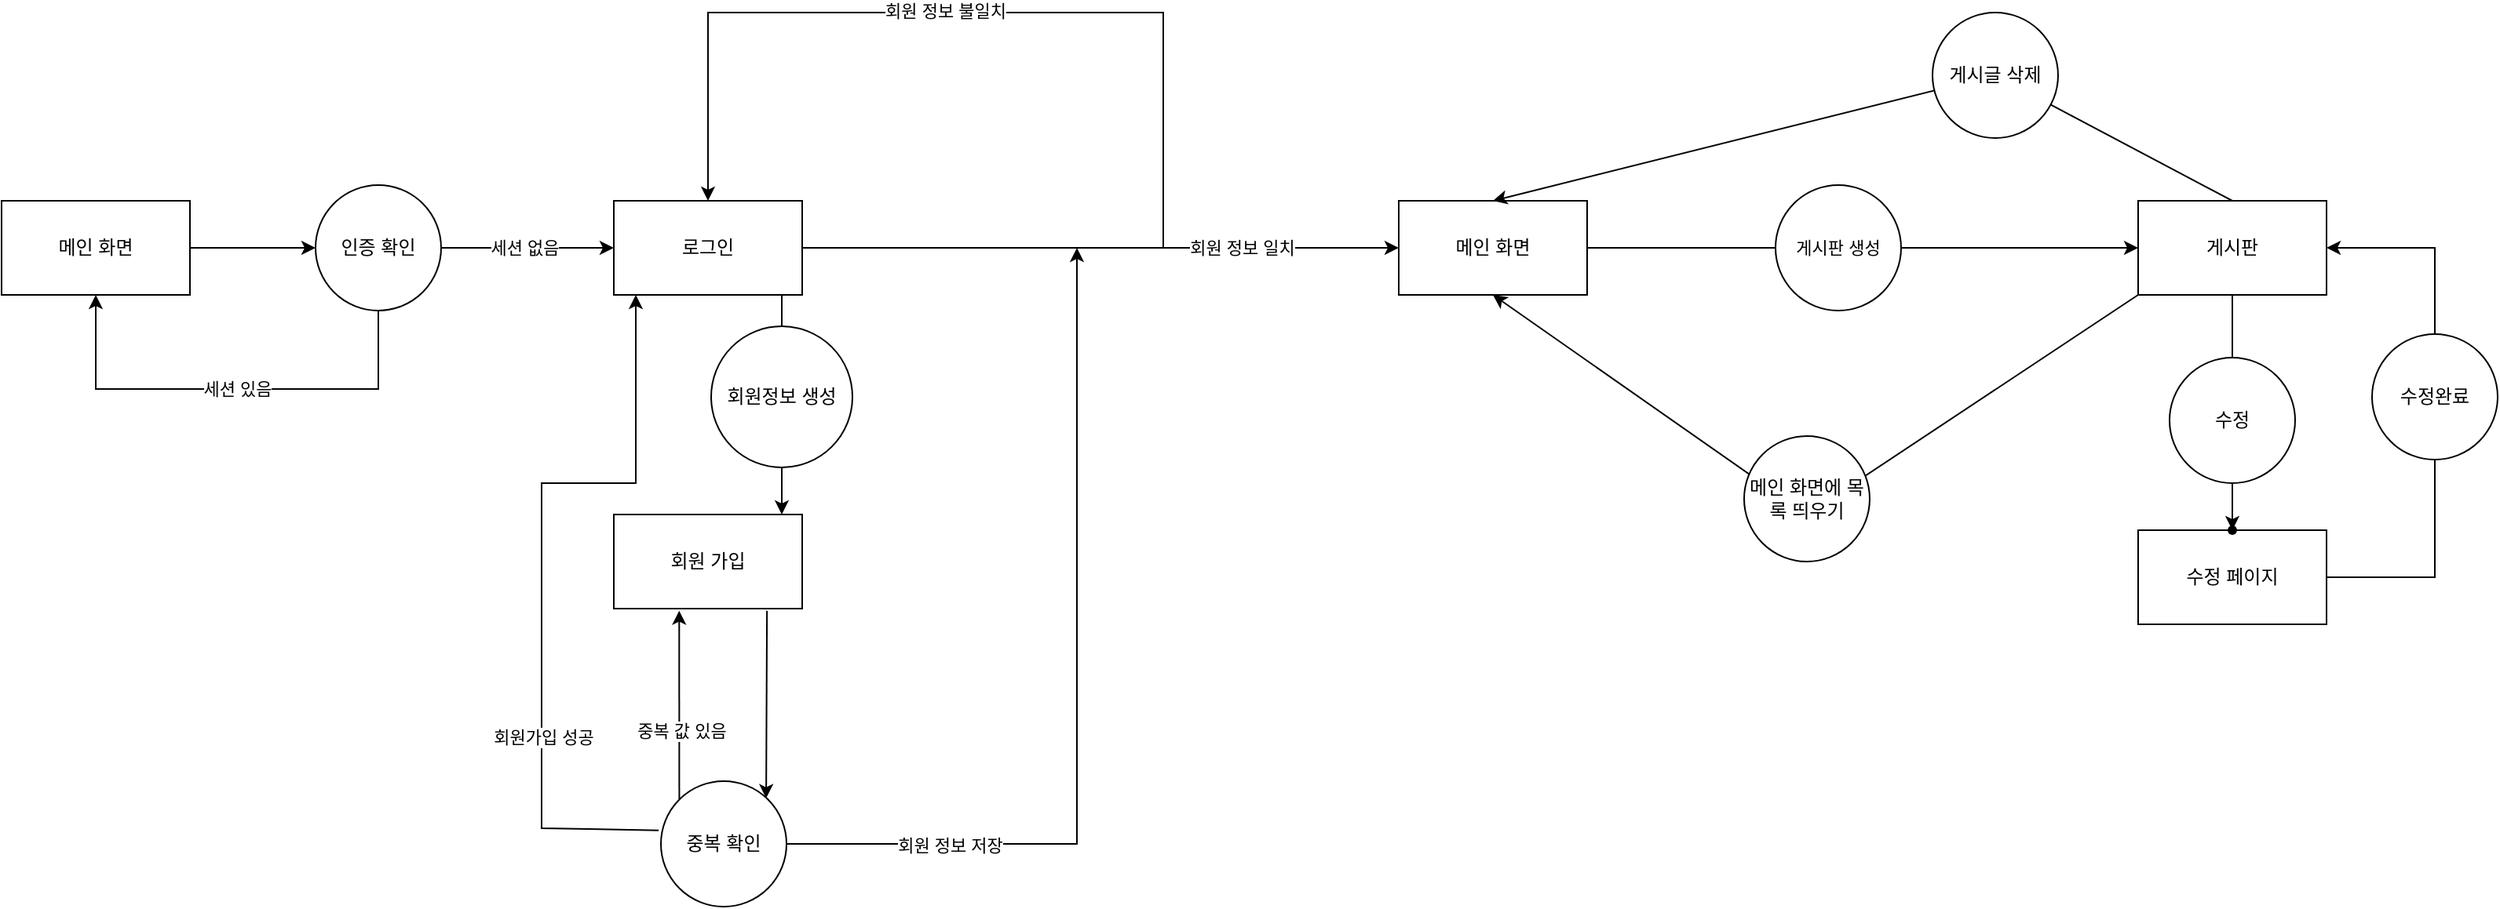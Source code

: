 <mxfile version="20.7.4" type="github" pages="3">
  <diagram id="MY1LiLIPlrJ54WWhlX35" name="페이지-1">
    <mxGraphModel dx="1908" dy="2385" grid="1" gridSize="10" guides="1" tooltips="1" connect="1" arrows="1" fold="1" page="1" pageScale="1" pageWidth="827" pageHeight="1169" math="0" shadow="0">
      <root>
        <mxCell id="0" />
        <mxCell id="1" parent="0" />
        <mxCell id="s9HX1IU633ItVYGYn2t1-1" value="메인 화면" style="rounded=0;whiteSpace=wrap;html=1;" parent="1" vertex="1">
          <mxGeometry x="40" y="40" width="120" height="60" as="geometry" />
        </mxCell>
        <mxCell id="Uj1SNhuvzONEDBK5m77G-2" value="로그인" style="rounded=0;whiteSpace=wrap;html=1;" parent="1" vertex="1">
          <mxGeometry x="430" y="40" width="120" height="60" as="geometry" />
        </mxCell>
        <mxCell id="Uj1SNhuvzONEDBK5m77G-3" value="회원 가입" style="rounded=0;whiteSpace=wrap;html=1;" parent="1" vertex="1">
          <mxGeometry x="430" y="240" width="120" height="60" as="geometry" />
        </mxCell>
        <mxCell id="Uj1SNhuvzONEDBK5m77G-4" value="인증 확인" style="ellipse;whiteSpace=wrap;html=1;aspect=fixed;" parent="1" vertex="1">
          <mxGeometry x="240" y="30" width="80" height="80" as="geometry" />
        </mxCell>
        <mxCell id="Uj1SNhuvzONEDBK5m77G-6" value="" style="endArrow=classic;html=1;rounded=0;exitX=1;exitY=0.5;exitDx=0;exitDy=0;entryX=0;entryY=0.5;entryDx=0;entryDy=0;" parent="1" source="s9HX1IU633ItVYGYn2t1-1" target="Uj1SNhuvzONEDBK5m77G-4" edge="1">
          <mxGeometry width="50" height="50" relative="1" as="geometry">
            <mxPoint x="70" y="200" as="sourcePoint" />
            <mxPoint x="120" y="150" as="targetPoint" />
          </mxGeometry>
        </mxCell>
        <mxCell id="Uj1SNhuvzONEDBK5m77G-7" value="" style="endArrow=classic;html=1;rounded=0;exitX=0.5;exitY=1;exitDx=0;exitDy=0;entryX=0.5;entryY=1;entryDx=0;entryDy=0;" parent="1" source="Uj1SNhuvzONEDBK5m77G-4" target="s9HX1IU633ItVYGYn2t1-1" edge="1">
          <mxGeometry width="50" height="50" relative="1" as="geometry">
            <mxPoint x="320" y="230" as="sourcePoint" />
            <mxPoint x="50" y="160" as="targetPoint" />
            <Array as="points">
              <mxPoint x="280" y="160" />
              <mxPoint x="100" y="160" />
            </Array>
          </mxGeometry>
        </mxCell>
        <mxCell id="Uj1SNhuvzONEDBK5m77G-10" value="세션 있음" style="edgeLabel;html=1;align=center;verticalAlign=middle;resizable=0;points=[];" parent="Uj1SNhuvzONEDBK5m77G-7" vertex="1" connectable="0">
          <mxGeometry x="-0.103" relative="1" as="geometry">
            <mxPoint x="-10" as="offset" />
          </mxGeometry>
        </mxCell>
        <mxCell id="Uj1SNhuvzONEDBK5m77G-11" value="" style="endArrow=classic;html=1;rounded=0;exitX=1;exitY=0.5;exitDx=0;exitDy=0;entryX=0;entryY=0.5;entryDx=0;entryDy=0;" parent="1" source="Uj1SNhuvzONEDBK5m77G-4" target="Uj1SNhuvzONEDBK5m77G-2" edge="1">
          <mxGeometry width="50" height="50" relative="1" as="geometry">
            <mxPoint x="320" y="230" as="sourcePoint" />
            <mxPoint x="370" y="180" as="targetPoint" />
          </mxGeometry>
        </mxCell>
        <mxCell id="Uj1SNhuvzONEDBK5m77G-12" value="세션 없음" style="edgeLabel;html=1;align=center;verticalAlign=middle;resizable=0;points=[];" parent="Uj1SNhuvzONEDBK5m77G-11" vertex="1" connectable="0">
          <mxGeometry x="-0.223" relative="1" as="geometry">
            <mxPoint x="10" as="offset" />
          </mxGeometry>
        </mxCell>
        <mxCell id="Uj1SNhuvzONEDBK5m77G-13" value="" style="endArrow=classic;html=1;rounded=0;exitX=0.5;exitY=1;exitDx=0;exitDy=0;entryX=0.5;entryY=0;entryDx=0;entryDy=0;" parent="1" edge="1">
          <mxGeometry width="50" height="50" relative="1" as="geometry">
            <mxPoint x="537.0" y="100" as="sourcePoint" />
            <mxPoint x="537.0" y="240" as="targetPoint" />
          </mxGeometry>
        </mxCell>
        <mxCell id="Uj1SNhuvzONEDBK5m77G-15" value="" style="endArrow=classic;html=1;rounded=0;entryX=0.25;entryY=1;entryDx=0;entryDy=0;exitX=-0.018;exitY=0.392;exitDx=0;exitDy=0;exitPerimeter=0;" parent="1" source="Uj1SNhuvzONEDBK5m77G-21" edge="1">
          <mxGeometry width="50" height="50" relative="1" as="geometry">
            <mxPoint x="440" y="460" as="sourcePoint" />
            <mxPoint x="444" y="100" as="targetPoint" />
            <Array as="points">
              <mxPoint x="384" y="440" />
              <mxPoint x="384" y="220" />
              <mxPoint x="444" y="220" />
            </Array>
          </mxGeometry>
        </mxCell>
        <mxCell id="Uj1SNhuvzONEDBK5m77G-16" value="회원가입 성공" style="edgeLabel;html=1;align=center;verticalAlign=middle;resizable=0;points=[];" parent="Uj1SNhuvzONEDBK5m77G-15" vertex="1" connectable="0">
          <mxGeometry x="0.133" y="-1" relative="1" as="geometry">
            <mxPoint y="136" as="offset" />
          </mxGeometry>
        </mxCell>
        <mxCell id="Uj1SNhuvzONEDBK5m77G-21" value="중복 확인" style="ellipse;whiteSpace=wrap;html=1;aspect=fixed;" parent="1" vertex="1">
          <mxGeometry x="460" y="410" width="80" height="80" as="geometry" />
        </mxCell>
        <mxCell id="Uj1SNhuvzONEDBK5m77G-22" value="" style="endArrow=classic;html=1;rounded=0;exitX=0.813;exitY=1.022;exitDx=0;exitDy=0;exitPerimeter=0;entryX=0.838;entryY=0.136;entryDx=0;entryDy=0;entryPerimeter=0;" parent="1" source="Uj1SNhuvzONEDBK5m77G-3" target="Uj1SNhuvzONEDBK5m77G-21" edge="1">
          <mxGeometry width="50" height="50" relative="1" as="geometry">
            <mxPoint x="490" y="280" as="sourcePoint" />
            <mxPoint x="540" y="230" as="targetPoint" />
          </mxGeometry>
        </mxCell>
        <mxCell id="Uj1SNhuvzONEDBK5m77G-24" value="" style="endArrow=classic;html=1;rounded=0;exitX=0;exitY=0;exitDx=0;exitDy=0;entryX=0.347;entryY=1.022;entryDx=0;entryDy=0;entryPerimeter=0;" parent="1" source="Uj1SNhuvzONEDBK5m77G-21" target="Uj1SNhuvzONEDBK5m77G-3" edge="1">
          <mxGeometry width="50" height="50" relative="1" as="geometry">
            <mxPoint x="490" y="280" as="sourcePoint" />
            <mxPoint x="540" y="230" as="targetPoint" />
          </mxGeometry>
        </mxCell>
        <mxCell id="Uj1SNhuvzONEDBK5m77G-25" value="중복 값 있음" style="edgeLabel;html=1;align=center;verticalAlign=middle;resizable=0;points=[];" parent="Uj1SNhuvzONEDBK5m77G-24" vertex="1" connectable="0">
          <mxGeometry x="-0.272" y="-1" relative="1" as="geometry">
            <mxPoint as="offset" />
          </mxGeometry>
        </mxCell>
        <mxCell id="Uj1SNhuvzONEDBK5m77G-29" value="" style="endArrow=classic;html=1;rounded=0;exitX=1;exitY=0.5;exitDx=0;exitDy=0;entryX=0;entryY=0.5;entryDx=0;entryDy=0;" parent="1" source="Uj1SNhuvzONEDBK5m77G-2" edge="1">
          <mxGeometry width="50" height="50" relative="1" as="geometry">
            <mxPoint x="490" y="280" as="sourcePoint" />
            <mxPoint x="930" y="70" as="targetPoint" />
          </mxGeometry>
        </mxCell>
        <mxCell id="Uj1SNhuvzONEDBK5m77G-32" value="" style="endArrow=classic;html=1;rounded=0;exitX=1;exitY=0.5;exitDx=0;exitDy=0;" parent="1" source="Uj1SNhuvzONEDBK5m77G-21" edge="1">
          <mxGeometry width="50" height="50" relative="1" as="geometry">
            <mxPoint x="630" y="320" as="sourcePoint" />
            <mxPoint x="725" y="70" as="targetPoint" />
            <Array as="points">
              <mxPoint x="725" y="450" />
            </Array>
          </mxGeometry>
        </mxCell>
        <mxCell id="Uj1SNhuvzONEDBK5m77G-33" value="회원 정보 저장" style="edgeLabel;html=1;align=center;verticalAlign=middle;resizable=0;points=[];" parent="Uj1SNhuvzONEDBK5m77G-32" vertex="1" connectable="0">
          <mxGeometry x="-0.623" y="-3" relative="1" as="geometry">
            <mxPoint x="-3" y="-2" as="offset" />
          </mxGeometry>
        </mxCell>
        <mxCell id="Uj1SNhuvzONEDBK5m77G-48" value="" style="endArrow=classic;html=1;rounded=0;entryX=0.5;entryY=0;entryDx=0;entryDy=0;" parent="1" target="Uj1SNhuvzONEDBK5m77G-2" edge="1">
          <mxGeometry width="50" height="50" relative="1" as="geometry">
            <mxPoint x="780" y="70" as="sourcePoint" />
            <mxPoint x="480" y="-80" as="targetPoint" />
            <Array as="points">
              <mxPoint x="780" y="-80" />
              <mxPoint x="490" y="-80" />
            </Array>
          </mxGeometry>
        </mxCell>
        <mxCell id="Uj1SNhuvzONEDBK5m77G-51" value="회원 정보 불일치" style="edgeLabel;html=1;align=center;verticalAlign=middle;resizable=0;points=[];" parent="Uj1SNhuvzONEDBK5m77G-48" vertex="1" connectable="0">
          <mxGeometry x="0.152" y="-1" relative="1" as="geometry">
            <mxPoint x="33" as="offset" />
          </mxGeometry>
        </mxCell>
        <mxCell id="Uj1SNhuvzONEDBK5m77G-49" value="회원 정보 일치" style="edgeLabel;html=1;align=center;verticalAlign=middle;resizable=0;points=[];" parent="1" vertex="1" connectable="0">
          <mxGeometry x="830.002" y="70.0" as="geometry" />
        </mxCell>
        <mxCell id="Uj1SNhuvzONEDBK5m77G-58" value="회원정보 생성" style="ellipse;whiteSpace=wrap;html=1;aspect=fixed;" parent="1" vertex="1">
          <mxGeometry x="492" y="120" width="90" height="90" as="geometry" />
        </mxCell>
        <mxCell id="1jLKWl816H_DjUH79sbg-1" value="" style="edgeStyle=orthogonalEdgeStyle;rounded=0;orthogonalLoop=1;jettySize=auto;html=1;entryX=0;entryY=0.5;entryDx=0;entryDy=0;" edge="1" parent="1" source="1jLKWl816H_DjUH79sbg-2" target="1jLKWl816H_DjUH79sbg-4">
          <mxGeometry relative="1" as="geometry" />
        </mxCell>
        <mxCell id="1jLKWl816H_DjUH79sbg-2" value="메인 화면" style="rounded=0;whiteSpace=wrap;html=1;" vertex="1" parent="1">
          <mxGeometry x="930" y="40" width="120" height="60" as="geometry" />
        </mxCell>
        <mxCell id="1jLKWl816H_DjUH79sbg-3" value="" style="edgeStyle=orthogonalEdgeStyle;rounded=0;orthogonalLoop=1;jettySize=auto;html=1;startArrow=none;" edge="1" parent="1" source="1jLKWl816H_DjUH79sbg-9" target="1jLKWl816H_DjUH79sbg-8">
          <mxGeometry relative="1" as="geometry" />
        </mxCell>
        <mxCell id="1jLKWl816H_DjUH79sbg-4" value="게시판" style="rounded=0;whiteSpace=wrap;html=1;" vertex="1" parent="1">
          <mxGeometry x="1401" y="40" width="120" height="60" as="geometry" />
        </mxCell>
        <mxCell id="1jLKWl816H_DjUH79sbg-5" style="edgeStyle=orthogonalEdgeStyle;rounded=0;orthogonalLoop=1;jettySize=auto;html=1;exitX=1;exitY=0.5;exitDx=0;exitDy=0;entryX=1;entryY=0.5;entryDx=0;entryDy=0;" edge="1" parent="1" source="1jLKWl816H_DjUH79sbg-6" target="1jLKWl816H_DjUH79sbg-4">
          <mxGeometry relative="1" as="geometry">
            <mxPoint x="1580" y="70" as="targetPoint" />
            <Array as="points">
              <mxPoint x="1590" y="280" />
              <mxPoint x="1590" y="70" />
            </Array>
          </mxGeometry>
        </mxCell>
        <mxCell id="1jLKWl816H_DjUH79sbg-6" value="수정 페이지" style="rounded=0;whiteSpace=wrap;html=1;" vertex="1" parent="1">
          <mxGeometry x="1401" y="250" width="120" height="60" as="geometry" />
        </mxCell>
        <mxCell id="1jLKWl816H_DjUH79sbg-7" value="&lt;span style=&quot;font-size: 11px; background-color: rgb(255, 255, 255);&quot;&gt;게시판 생성&lt;/span&gt;" style="ellipse;whiteSpace=wrap;html=1;aspect=fixed;" vertex="1" parent="1">
          <mxGeometry x="1170" y="30" width="80" height="80" as="geometry" />
        </mxCell>
        <mxCell id="1jLKWl816H_DjUH79sbg-8" value="" style="shape=waypoint;sketch=0;size=6;pointerEvents=1;points=[];fillColor=default;resizable=0;rotatable=0;perimeter=centerPerimeter;snapToPoint=1;rounded=0;" vertex="1" parent="1">
          <mxGeometry x="1441" y="230" width="40" height="40" as="geometry" />
        </mxCell>
        <mxCell id="1jLKWl816H_DjUH79sbg-9" value="수정" style="ellipse;whiteSpace=wrap;html=1;aspect=fixed;" vertex="1" parent="1">
          <mxGeometry x="1421" y="140" width="80" height="80" as="geometry" />
        </mxCell>
        <mxCell id="1jLKWl816H_DjUH79sbg-10" value="" style="edgeStyle=orthogonalEdgeStyle;rounded=0;orthogonalLoop=1;jettySize=auto;html=1;endArrow=none;" edge="1" parent="1" source="1jLKWl816H_DjUH79sbg-4" target="1jLKWl816H_DjUH79sbg-9">
          <mxGeometry relative="1" as="geometry">
            <mxPoint x="1461" y="100" as="sourcePoint" />
            <mxPoint x="1461" y="250" as="targetPoint" />
          </mxGeometry>
        </mxCell>
        <mxCell id="1jLKWl816H_DjUH79sbg-11" value="수정완료" style="ellipse;whiteSpace=wrap;html=1;aspect=fixed;" vertex="1" parent="1">
          <mxGeometry x="1550" y="125" width="80" height="80" as="geometry" />
        </mxCell>
        <mxCell id="1jLKWl816H_DjUH79sbg-12" value="" style="endArrow=classic;html=1;rounded=0;entryX=0.5;entryY=0;entryDx=0;entryDy=0;exitX=0.5;exitY=0;exitDx=0;exitDy=0;" edge="1" parent="1" source="1jLKWl816H_DjUH79sbg-4" target="1jLKWl816H_DjUH79sbg-2">
          <mxGeometry width="50" height="50" relative="1" as="geometry">
            <mxPoint x="1418.333" y="20" as="sourcePoint" />
            <mxPoint x="1070" y="-70" as="targetPoint" />
            <Array as="points">
              <mxPoint x="1310" y="-40" />
            </Array>
          </mxGeometry>
        </mxCell>
        <mxCell id="1jLKWl816H_DjUH79sbg-13" value="게시글 삭제" style="ellipse;whiteSpace=wrap;html=1;aspect=fixed;" vertex="1" parent="1">
          <mxGeometry x="1270" y="-80" width="80" height="80" as="geometry" />
        </mxCell>
        <mxCell id="1jLKWl816H_DjUH79sbg-14" value="" style="endArrow=classic;html=1;rounded=0;entryX=0.5;entryY=1;entryDx=0;entryDy=0;exitX=0;exitY=1;exitDx=0;exitDy=0;" edge="1" parent="1" source="1jLKWl816H_DjUH79sbg-4" target="1jLKWl816H_DjUH79sbg-2">
          <mxGeometry width="50" height="50" relative="1" as="geometry">
            <mxPoint x="1130" y="220" as="sourcePoint" />
            <mxPoint x="1180" y="170" as="targetPoint" />
            <Array as="points">
              <mxPoint x="1190" y="240" />
            </Array>
          </mxGeometry>
        </mxCell>
        <mxCell id="1jLKWl816H_DjUH79sbg-15" value="메인 화면에 목록 띄우기&lt;br&gt;" style="ellipse;whiteSpace=wrap;html=1;aspect=fixed;" vertex="1" parent="1">
          <mxGeometry x="1150" y="190" width="80" height="80" as="geometry" />
        </mxCell>
      </root>
    </mxGraphModel>
  </diagram>
  <diagram id="nz3ZKQEzPvLkipA06Dk9" name="페이지-2">
    <mxGraphModel dx="1908" dy="2385" grid="1" gridSize="10" guides="1" tooltips="1" connect="1" arrows="1" fold="1" page="1" pageScale="1" pageWidth="827" pageHeight="1169" math="0" shadow="0">
      <root>
        <mxCell id="0" />
        <mxCell id="1" parent="0" />
        <mxCell id="mYT8M6hrsRegECH29SY5-1" value="메인 화면" style="rounded=0;whiteSpace=wrap;html=1;" vertex="1" parent="1">
          <mxGeometry x="40" y="40" width="120" height="60" as="geometry" />
        </mxCell>
        <mxCell id="mYT8M6hrsRegECH29SY5-2" value="로그인" style="rounded=0;whiteSpace=wrap;html=1;" vertex="1" parent="1">
          <mxGeometry x="430" y="40" width="120" height="60" as="geometry" />
        </mxCell>
        <mxCell id="mYT8M6hrsRegECH29SY5-3" value="회원 가입" style="rounded=0;whiteSpace=wrap;html=1;" vertex="1" parent="1">
          <mxGeometry x="430" y="240" width="120" height="60" as="geometry" />
        </mxCell>
        <mxCell id="mYT8M6hrsRegECH29SY5-4" value="인증 확인" style="ellipse;whiteSpace=wrap;html=1;aspect=fixed;" vertex="1" parent="1">
          <mxGeometry x="240" y="30" width="80" height="80" as="geometry" />
        </mxCell>
        <mxCell id="mYT8M6hrsRegECH29SY5-5" value="" style="endArrow=classic;html=1;rounded=0;exitX=1;exitY=0.5;exitDx=0;exitDy=0;entryX=0;entryY=0.5;entryDx=0;entryDy=0;" edge="1" parent="1" source="mYT8M6hrsRegECH29SY5-1" target="mYT8M6hrsRegECH29SY5-4">
          <mxGeometry width="50" height="50" relative="1" as="geometry">
            <mxPoint x="70" y="200" as="sourcePoint" />
            <mxPoint x="120" y="150" as="targetPoint" />
          </mxGeometry>
        </mxCell>
        <mxCell id="mYT8M6hrsRegECH29SY5-6" value="" style="endArrow=classic;html=1;rounded=0;exitX=0.5;exitY=1;exitDx=0;exitDy=0;entryX=0.5;entryY=1;entryDx=0;entryDy=0;" edge="1" parent="1" source="mYT8M6hrsRegECH29SY5-4" target="mYT8M6hrsRegECH29SY5-1">
          <mxGeometry width="50" height="50" relative="1" as="geometry">
            <mxPoint x="320" y="230" as="sourcePoint" />
            <mxPoint x="50" y="160" as="targetPoint" />
            <Array as="points">
              <mxPoint x="280" y="160" />
              <mxPoint x="100" y="160" />
            </Array>
          </mxGeometry>
        </mxCell>
        <mxCell id="mYT8M6hrsRegECH29SY5-7" value="세션 있음" style="edgeLabel;html=1;align=center;verticalAlign=middle;resizable=0;points=[];" vertex="1" connectable="0" parent="mYT8M6hrsRegECH29SY5-6">
          <mxGeometry x="-0.103" relative="1" as="geometry">
            <mxPoint x="-10" as="offset" />
          </mxGeometry>
        </mxCell>
        <mxCell id="mYT8M6hrsRegECH29SY5-8" value="" style="endArrow=classic;html=1;rounded=0;exitX=1;exitY=0.5;exitDx=0;exitDy=0;entryX=0;entryY=0.5;entryDx=0;entryDy=0;" edge="1" parent="1" source="mYT8M6hrsRegECH29SY5-4" target="mYT8M6hrsRegECH29SY5-2">
          <mxGeometry width="50" height="50" relative="1" as="geometry">
            <mxPoint x="320" y="230" as="sourcePoint" />
            <mxPoint x="370" y="180" as="targetPoint" />
          </mxGeometry>
        </mxCell>
        <mxCell id="mYT8M6hrsRegECH29SY5-9" value="세션 없음" style="edgeLabel;html=1;align=center;verticalAlign=middle;resizable=0;points=[];" vertex="1" connectable="0" parent="mYT8M6hrsRegECH29SY5-8">
          <mxGeometry x="-0.223" relative="1" as="geometry">
            <mxPoint x="10" as="offset" />
          </mxGeometry>
        </mxCell>
        <mxCell id="mYT8M6hrsRegECH29SY5-10" value="" style="endArrow=classic;html=1;rounded=0;exitX=0.5;exitY=1;exitDx=0;exitDy=0;entryX=0.5;entryY=0;entryDx=0;entryDy=0;" edge="1" parent="1">
          <mxGeometry width="50" height="50" relative="1" as="geometry">
            <mxPoint x="537" y="100" as="sourcePoint" />
            <mxPoint x="537" y="240" as="targetPoint" />
          </mxGeometry>
        </mxCell>
        <mxCell id="mYT8M6hrsRegECH29SY5-11" value="" style="endArrow=classic;html=1;rounded=0;entryX=0.25;entryY=1;entryDx=0;entryDy=0;exitX=-0.018;exitY=0.392;exitDx=0;exitDy=0;exitPerimeter=0;" edge="1" parent="1" source="mYT8M6hrsRegECH29SY5-13">
          <mxGeometry width="50" height="50" relative="1" as="geometry">
            <mxPoint x="440" y="460" as="sourcePoint" />
            <mxPoint x="444.0" y="100" as="targetPoint" />
            <Array as="points">
              <mxPoint x="384" y="440" />
              <mxPoint x="384" y="220" />
              <mxPoint x="444" y="220" />
            </Array>
          </mxGeometry>
        </mxCell>
        <mxCell id="mYT8M6hrsRegECH29SY5-12" value="회원가입 성공" style="edgeLabel;html=1;align=center;verticalAlign=middle;resizable=0;points=[];" vertex="1" connectable="0" parent="mYT8M6hrsRegECH29SY5-11">
          <mxGeometry x="0.133" y="-1" relative="1" as="geometry">
            <mxPoint y="136" as="offset" />
          </mxGeometry>
        </mxCell>
        <mxCell id="mYT8M6hrsRegECH29SY5-13" value="중복 확인" style="ellipse;whiteSpace=wrap;html=1;aspect=fixed;" vertex="1" parent="1">
          <mxGeometry x="460" y="410" width="80" height="80" as="geometry" />
        </mxCell>
        <mxCell id="mYT8M6hrsRegECH29SY5-14" value="" style="endArrow=classic;html=1;rounded=0;exitX=0.813;exitY=1.022;exitDx=0;exitDy=0;exitPerimeter=0;entryX=0.838;entryY=0.136;entryDx=0;entryDy=0;entryPerimeter=0;" edge="1" parent="1" source="mYT8M6hrsRegECH29SY5-3" target="mYT8M6hrsRegECH29SY5-13">
          <mxGeometry width="50" height="50" relative="1" as="geometry">
            <mxPoint x="490" y="280" as="sourcePoint" />
            <mxPoint x="540" y="230" as="targetPoint" />
          </mxGeometry>
        </mxCell>
        <mxCell id="mYT8M6hrsRegECH29SY5-15" value="" style="endArrow=classic;html=1;rounded=0;exitX=0;exitY=0;exitDx=0;exitDy=0;entryX=0.347;entryY=1.022;entryDx=0;entryDy=0;entryPerimeter=0;" edge="1" parent="1" source="mYT8M6hrsRegECH29SY5-13" target="mYT8M6hrsRegECH29SY5-3">
          <mxGeometry width="50" height="50" relative="1" as="geometry">
            <mxPoint x="490" y="280" as="sourcePoint" />
            <mxPoint x="540" y="230" as="targetPoint" />
          </mxGeometry>
        </mxCell>
        <mxCell id="mYT8M6hrsRegECH29SY5-16" value="중복 값 있음" style="edgeLabel;html=1;align=center;verticalAlign=middle;resizable=0;points=[];" vertex="1" connectable="0" parent="mYT8M6hrsRegECH29SY5-15">
          <mxGeometry x="-0.272" y="-1" relative="1" as="geometry">
            <mxPoint as="offset" />
          </mxGeometry>
        </mxCell>
        <mxCell id="mYT8M6hrsRegECH29SY5-17" value="" style="endArrow=classic;html=1;rounded=0;exitX=1;exitY=0.5;exitDx=0;exitDy=0;entryX=0;entryY=0.5;entryDx=0;entryDy=0;" edge="1" parent="1" source="mYT8M6hrsRegECH29SY5-2">
          <mxGeometry width="50" height="50" relative="1" as="geometry">
            <mxPoint x="490" y="280" as="sourcePoint" />
            <mxPoint x="930" y="70" as="targetPoint" />
          </mxGeometry>
        </mxCell>
        <mxCell id="mYT8M6hrsRegECH29SY5-18" value="" style="endArrow=classic;html=1;rounded=0;entryX=0.5;entryY=0;entryDx=0;entryDy=0;" edge="1" parent="1" target="mYT8M6hrsRegECH29SY5-2">
          <mxGeometry width="50" height="50" relative="1" as="geometry">
            <mxPoint x="780" y="70" as="sourcePoint" />
            <mxPoint x="480" y="-80" as="targetPoint" />
            <Array as="points">
              <mxPoint x="780" y="-80" />
              <mxPoint x="490" y="-80" />
            </Array>
          </mxGeometry>
        </mxCell>
        <mxCell id="mYT8M6hrsRegECH29SY5-19" value="회원 정보 불일치" style="edgeLabel;html=1;align=center;verticalAlign=middle;resizable=0;points=[];" vertex="1" connectable="0" parent="mYT8M6hrsRegECH29SY5-18">
          <mxGeometry x="0.152" y="-1" relative="1" as="geometry">
            <mxPoint x="33" as="offset" />
          </mxGeometry>
        </mxCell>
        <mxCell id="mYT8M6hrsRegECH29SY5-20" value="회원 정보 일치" style="edgeLabel;html=1;align=center;verticalAlign=middle;resizable=0;points=[];" vertex="1" connectable="0" parent="1">
          <mxGeometry x="830.002" y="70.0" as="geometry" />
        </mxCell>
        <mxCell id="mYT8M6hrsRegECH29SY5-21" value="회원정보 생성" style="ellipse;whiteSpace=wrap;html=1;aspect=fixed;" vertex="1" parent="1">
          <mxGeometry x="492" y="120" width="90" height="90" as="geometry" />
        </mxCell>
        <mxCell id="mYT8M6hrsRegECH29SY5-22" value="인증 확인" style="ellipse;whiteSpace=wrap;html=1;aspect=fixed;" vertex="1" parent="1">
          <mxGeometry x="395" y="-519" width="80" height="80" as="geometry" />
        </mxCell>
        <mxCell id="mYT8M6hrsRegECH29SY5-23" value="" style="endArrow=classic;html=1;rounded=0;exitX=1;exitY=0.5;exitDx=0;exitDy=0;entryX=0;entryY=0.5;entryDx=0;entryDy=0;" edge="1" parent="1" target="mYT8M6hrsRegECH29SY5-22">
          <mxGeometry width="50" height="50" relative="1" as="geometry">
            <mxPoint x="315" y="-479" as="sourcePoint" />
            <mxPoint x="275" y="-399" as="targetPoint" />
          </mxGeometry>
        </mxCell>
        <mxCell id="mYT8M6hrsRegECH29SY5-24" value="" style="endArrow=classic;html=1;rounded=0;exitX=0.5;exitY=1;exitDx=0;exitDy=0;entryX=0.5;entryY=1;entryDx=0;entryDy=0;" edge="1" parent="1" source="mYT8M6hrsRegECH29SY5-22">
          <mxGeometry width="50" height="50" relative="1" as="geometry">
            <mxPoint x="475" y="-319" as="sourcePoint" />
            <mxPoint x="255" y="-449" as="targetPoint" />
            <Array as="points">
              <mxPoint x="435" y="-389" />
              <mxPoint x="255" y="-389" />
            </Array>
          </mxGeometry>
        </mxCell>
        <mxCell id="mYT8M6hrsRegECH29SY5-25" value="세션 있음" style="edgeLabel;html=1;align=center;verticalAlign=middle;resizable=0;points=[];" vertex="1" connectable="0" parent="mYT8M6hrsRegECH29SY5-24">
          <mxGeometry x="-0.103" relative="1" as="geometry">
            <mxPoint x="-10" as="offset" />
          </mxGeometry>
        </mxCell>
        <mxCell id="mYT8M6hrsRegECH29SY5-26" value="" style="endArrow=classic;html=1;rounded=0;exitX=1;exitY=0.5;exitDx=0;exitDy=0;entryX=0;entryY=0.5;entryDx=0;entryDy=0;" edge="1" parent="1" source="mYT8M6hrsRegECH29SY5-22">
          <mxGeometry width="50" height="50" relative="1" as="geometry">
            <mxPoint x="475" y="-319" as="sourcePoint" />
            <mxPoint x="585" y="-479" as="targetPoint" />
          </mxGeometry>
        </mxCell>
        <mxCell id="mYT8M6hrsRegECH29SY5-27" value="세션 없음" style="edgeLabel;html=1;align=center;verticalAlign=middle;resizable=0;points=[];" vertex="1" connectable="0" parent="mYT8M6hrsRegECH29SY5-26">
          <mxGeometry x="-0.223" relative="1" as="geometry">
            <mxPoint x="10" as="offset" />
          </mxGeometry>
        </mxCell>
        <mxCell id="mYT8M6hrsRegECH29SY5-28" value="메인 화면" style="rounded=0;whiteSpace=wrap;html=1;" vertex="1" parent="1">
          <mxGeometry x="200" y="-509" width="120" height="60" as="geometry" />
        </mxCell>
        <mxCell id="mYT8M6hrsRegECH29SY5-29" value="로그인" style="rounded=0;whiteSpace=wrap;html=1;" vertex="1" parent="1">
          <mxGeometry x="580" y="-509" width="120" height="60" as="geometry" />
        </mxCell>
        <mxCell id="mYT8M6hrsRegECH29SY5-30" value="로그인" style="rounded=0;whiteSpace=wrap;html=1;" vertex="1" parent="1">
          <mxGeometry x="907.14" y="-650" width="120" height="60" as="geometry" />
        </mxCell>
        <mxCell id="mYT8M6hrsRegECH29SY5-31" value="회원 가입" style="rounded=0;whiteSpace=wrap;html=1;" vertex="1" parent="1">
          <mxGeometry x="907.14" y="-450" width="120" height="60" as="geometry" />
        </mxCell>
        <mxCell id="mYT8M6hrsRegECH29SY5-32" value="" style="endArrow=classic;html=1;rounded=0;exitX=0.5;exitY=1;exitDx=0;exitDy=0;entryX=0.5;entryY=0;entryDx=0;entryDy=0;" edge="1" parent="1">
          <mxGeometry width="50" height="50" relative="1" as="geometry">
            <mxPoint x="1014.14" y="-590" as="sourcePoint" />
            <mxPoint x="1014.14" y="-450.0" as="targetPoint" />
          </mxGeometry>
        </mxCell>
        <mxCell id="mYT8M6hrsRegECH29SY5-33" value="" style="endArrow=classic;html=1;rounded=0;entryX=0.25;entryY=1;entryDx=0;entryDy=0;exitX=-0.018;exitY=0.392;exitDx=0;exitDy=0;exitPerimeter=0;" edge="1" parent="1" source="mYT8M6hrsRegECH29SY5-35">
          <mxGeometry width="50" height="50" relative="1" as="geometry">
            <mxPoint x="917.14" y="-230" as="sourcePoint" />
            <mxPoint x="921.14" y="-590" as="targetPoint" />
            <Array as="points">
              <mxPoint x="861.14" y="-250" />
              <mxPoint x="861.14" y="-470" />
              <mxPoint x="921.14" y="-470" />
            </Array>
          </mxGeometry>
        </mxCell>
        <mxCell id="mYT8M6hrsRegECH29SY5-34" value="회원가입 성공" style="edgeLabel;html=1;align=center;verticalAlign=middle;resizable=0;points=[];" vertex="1" connectable="0" parent="mYT8M6hrsRegECH29SY5-33">
          <mxGeometry x="0.133" y="-1" relative="1" as="geometry">
            <mxPoint y="136" as="offset" />
          </mxGeometry>
        </mxCell>
        <mxCell id="mYT8M6hrsRegECH29SY5-35" value="중복 확인" style="ellipse;whiteSpace=wrap;html=1;aspect=fixed;" vertex="1" parent="1">
          <mxGeometry x="937.14" y="-280" width="80" height="80" as="geometry" />
        </mxCell>
        <mxCell id="mYT8M6hrsRegECH29SY5-36" value="" style="endArrow=classic;html=1;rounded=0;exitX=0.813;exitY=1.022;exitDx=0;exitDy=0;exitPerimeter=0;entryX=0.838;entryY=0.136;entryDx=0;entryDy=0;entryPerimeter=0;" edge="1" parent="1" source="mYT8M6hrsRegECH29SY5-31" target="mYT8M6hrsRegECH29SY5-35">
          <mxGeometry width="50" height="50" relative="1" as="geometry">
            <mxPoint x="967.14" y="-410" as="sourcePoint" />
            <mxPoint x="1017.14" y="-460" as="targetPoint" />
          </mxGeometry>
        </mxCell>
        <mxCell id="mYT8M6hrsRegECH29SY5-37" value="" style="endArrow=classic;html=1;rounded=0;exitX=0;exitY=0;exitDx=0;exitDy=0;entryX=0.347;entryY=1.022;entryDx=0;entryDy=0;entryPerimeter=0;" edge="1" parent="1" source="mYT8M6hrsRegECH29SY5-35" target="mYT8M6hrsRegECH29SY5-31">
          <mxGeometry width="50" height="50" relative="1" as="geometry">
            <mxPoint x="967.14" y="-410" as="sourcePoint" />
            <mxPoint x="1017.14" y="-460" as="targetPoint" />
          </mxGeometry>
        </mxCell>
        <mxCell id="mYT8M6hrsRegECH29SY5-38" value="중복 값 있음" style="edgeLabel;html=1;align=center;verticalAlign=middle;resizable=0;points=[];" vertex="1" connectable="0" parent="mYT8M6hrsRegECH29SY5-37">
          <mxGeometry x="-0.272" y="-1" relative="1" as="geometry">
            <mxPoint as="offset" />
          </mxGeometry>
        </mxCell>
        <mxCell id="mYT8M6hrsRegECH29SY5-39" value="회원정보 생성" style="ellipse;whiteSpace=wrap;html=1;aspect=fixed;" vertex="1" parent="1">
          <mxGeometry x="969.14" y="-570" width="90" height="90" as="geometry" />
        </mxCell>
        <mxCell id="mYT8M6hrsRegECH29SY5-40" value="" style="endArrow=classic;html=1;rounded=0;exitX=1;exitY=0.5;exitDx=0;exitDy=0;entryX=0;entryY=0.5;entryDx=0;entryDy=0;" edge="1" parent="1">
          <mxGeometry width="50" height="50" relative="1" as="geometry">
            <mxPoint x="1259" y="-419" as="sourcePoint" />
            <mxPoint x="1639" y="-419" as="targetPoint" />
          </mxGeometry>
        </mxCell>
        <mxCell id="mYT8M6hrsRegECH29SY5-41" value="" style="endArrow=classic;html=1;rounded=0;entryX=0.5;entryY=0;entryDx=0;entryDy=0;" edge="1" parent="1">
          <mxGeometry width="50" height="50" relative="1" as="geometry">
            <mxPoint x="1489" y="-419" as="sourcePoint" />
            <mxPoint x="1199" y="-449" as="targetPoint" />
            <Array as="points">
              <mxPoint x="1489" y="-569" />
              <mxPoint x="1199" y="-569" />
            </Array>
          </mxGeometry>
        </mxCell>
        <mxCell id="mYT8M6hrsRegECH29SY5-42" value="회원 정보 불일치" style="edgeLabel;html=1;align=center;verticalAlign=middle;resizable=0;points=[];" vertex="1" connectable="0" parent="mYT8M6hrsRegECH29SY5-41">
          <mxGeometry x="0.152" y="-1" relative="1" as="geometry">
            <mxPoint x="33" as="offset" />
          </mxGeometry>
        </mxCell>
        <mxCell id="mYT8M6hrsRegECH29SY5-43" value="회원 정보 일치" style="edgeLabel;html=1;align=center;verticalAlign=middle;resizable=0;points=[];" vertex="1" connectable="0" parent="1">
          <mxGeometry x="1539.002" y="-419.0" as="geometry" />
        </mxCell>
        <mxCell id="mYT8M6hrsRegECH29SY5-44" value="로그인" style="rounded=0;whiteSpace=wrap;html=1;" vertex="1" parent="1">
          <mxGeometry x="1140" y="-449" width="120" height="60" as="geometry" />
        </mxCell>
        <mxCell id="mYT8M6hrsRegECH29SY5-45" value="메인페이지" style="rounded=0;whiteSpace=wrap;html=1;" vertex="1" parent="1">
          <mxGeometry x="1639" y="-449" width="120" height="60" as="geometry" />
        </mxCell>
      </root>
    </mxGraphModel>
  </diagram>
  <diagram id="-nuhvibuNW22KFCxCXik" name="페이지-3">
    <mxGraphModel dx="1735" dy="1105" grid="1" gridSize="10" guides="1" tooltips="1" connect="1" arrows="1" fold="1" page="1" pageScale="1" pageWidth="827" pageHeight="1169" math="0" shadow="0">
      <root>
        <mxCell id="0" />
        <mxCell id="1" parent="0" />
        <mxCell id="WsJhYWBt_IdO-HlpuyMe-1" value="메인 페이지(목록)" style="rounded=0;whiteSpace=wrap;html=1;" vertex="1" parent="1">
          <mxGeometry x="170" y="200" width="120" height="60" as="geometry" />
        </mxCell>
        <mxCell id="WsJhYWBt_IdO-HlpuyMe-2" value="" style="edgeStyle=orthogonalEdgeStyle;rounded=0;orthogonalLoop=1;jettySize=auto;html=1;" edge="1" parent="1" source="WsJhYWBt_IdO-HlpuyMe-3" target="WsJhYWBt_IdO-HlpuyMe-7">
          <mxGeometry relative="1" as="geometry" />
        </mxCell>
        <mxCell id="WsJhYWBt_IdO-HlpuyMe-3" value="글 생성 페이지" style="whiteSpace=wrap;html=1;" vertex="1" parent="1">
          <mxGeometry x="430" y="200" width="120" height="60" as="geometry" />
        </mxCell>
        <mxCell id="WsJhYWBt_IdO-HlpuyMe-4" value="" style="endArrow=classic;html=1;rounded=0;exitX=0;exitY=0.75;exitDx=0;exitDy=0;entryX=1;entryY=0.75;entryDx=0;entryDy=0;" edge="1" parent="1" source="WsJhYWBt_IdO-HlpuyMe-3" target="WsJhYWBt_IdO-HlpuyMe-1">
          <mxGeometry width="50" height="50" relative="1" as="geometry">
            <mxPoint x="364" y="370" as="sourcePoint" />
            <mxPoint x="414" y="320" as="targetPoint" />
          </mxGeometry>
        </mxCell>
        <mxCell id="WsJhYWBt_IdO-HlpuyMe-5" value="" style="endArrow=classic;html=1;rounded=0;entryX=0;entryY=0.25;entryDx=0;entryDy=0;exitX=1;exitY=0.25;exitDx=0;exitDy=0;" edge="1" parent="1" source="WsJhYWBt_IdO-HlpuyMe-1" target="WsJhYWBt_IdO-HlpuyMe-3">
          <mxGeometry width="50" height="50" relative="1" as="geometry">
            <mxPoint x="290" y="200" as="sourcePoint" />
            <mxPoint x="340" y="150" as="targetPoint" />
          </mxGeometry>
        </mxCell>
        <mxCell id="WsJhYWBt_IdO-HlpuyMe-6" value="취소" style="ellipse;whiteSpace=wrap;html=1;aspect=fixed;" vertex="1" parent="1">
          <mxGeometry x="350" y="230" width="30" height="30" as="geometry" />
        </mxCell>
        <mxCell id="WsJhYWBt_IdO-HlpuyMe-7" value="게시판 페이지" style="rounded=0;whiteSpace=wrap;html=1;" vertex="1" parent="1">
          <mxGeometry x="660" y="200" width="120" height="60" as="geometry" />
        </mxCell>
        <mxCell id="WsJhYWBt_IdO-HlpuyMe-8" value="" style="edgeStyle=orthogonalEdgeStyle;rounded=0;orthogonalLoop=1;jettySize=auto;html=1;entryX=0;entryY=0.25;entryDx=0;entryDy=0;exitX=1;exitY=0.25;exitDx=0;exitDy=0;" edge="1" parent="1" source="WsJhYWBt_IdO-HlpuyMe-9" target="WsJhYWBt_IdO-HlpuyMe-11">
          <mxGeometry relative="1" as="geometry">
            <mxPoint x="400" y="430" as="targetPoint" />
          </mxGeometry>
        </mxCell>
        <mxCell id="WsJhYWBt_IdO-HlpuyMe-9" value="게시판 페이지" style="rounded=0;whiteSpace=wrap;html=1;" vertex="1" parent="1">
          <mxGeometry x="170" y="400" width="120" height="60" as="geometry" />
        </mxCell>
        <mxCell id="WsJhYWBt_IdO-HlpuyMe-10" value="등록" style="ellipse;whiteSpace=wrap;html=1;aspect=fixed;" vertex="1" parent="1">
          <mxGeometry x="580" y="205" width="50" height="50" as="geometry" />
        </mxCell>
        <mxCell id="WsJhYWBt_IdO-HlpuyMe-11" value="게시판 수정 페이지" style="rounded=0;whiteSpace=wrap;html=1;" vertex="1" parent="1">
          <mxGeometry x="650" y="400" width="120" height="60" as="geometry" />
        </mxCell>
        <mxCell id="WsJhYWBt_IdO-HlpuyMe-12" value="수정" style="ellipse;whiteSpace=wrap;html=1;aspect=fixed;" vertex="1" parent="1">
          <mxGeometry x="435" y="370" width="50" height="50" as="geometry" />
        </mxCell>
        <mxCell id="WsJhYWBt_IdO-HlpuyMe-13" value="" style="endArrow=classic;html=1;rounded=0;exitX=0;exitY=0.75;exitDx=0;exitDy=0;entryX=1;entryY=0.75;entryDx=0;entryDy=0;" edge="1" parent="1" source="WsJhYWBt_IdO-HlpuyMe-11" target="WsJhYWBt_IdO-HlpuyMe-9">
          <mxGeometry width="50" height="50" relative="1" as="geometry">
            <mxPoint x="410" y="450" as="sourcePoint" />
            <mxPoint x="460" y="400" as="targetPoint" />
          </mxGeometry>
        </mxCell>
        <mxCell id="WsJhYWBt_IdO-HlpuyMe-14" value="등록, &lt;br&gt;취소" style="ellipse;whiteSpace=wrap;html=1;aspect=fixed;" vertex="1" parent="1">
          <mxGeometry x="435" y="440" width="50" height="50" as="geometry" />
        </mxCell>
        <mxCell id="WsJhYWBt_IdO-HlpuyMe-15" value="" style="edgeStyle=orthogonalEdgeStyle;rounded=0;orthogonalLoop=1;jettySize=auto;html=1;startArrow=none;" edge="1" parent="1" source="WsJhYWBt_IdO-HlpuyMe-19" target="WsJhYWBt_IdO-HlpuyMe-18">
          <mxGeometry relative="1" as="geometry" />
        </mxCell>
        <mxCell id="WsJhYWBt_IdO-HlpuyMe-16" value="게시판&lt;br&gt;&amp;nbsp;페이지" style="rounded=0;whiteSpace=wrap;html=1;" vertex="1" parent="1">
          <mxGeometry x="170" y="570" width="120" height="60" as="geometry" />
        </mxCell>
        <mxCell id="WsJhYWBt_IdO-HlpuyMe-17" value="메인 페이지" style="rounded=0;whiteSpace=wrap;html=1;" vertex="1" parent="1">
          <mxGeometry x="650" y="570" width="120" height="60" as="geometry" />
        </mxCell>
        <mxCell id="WsJhYWBt_IdO-HlpuyMe-18" value="" style="shape=waypoint;sketch=0;size=6;pointerEvents=1;points=[];fillColor=default;resizable=0;rotatable=0;perimeter=centerPerimeter;snapToPoint=1;rounded=0;" vertex="1" parent="1">
          <mxGeometry x="630" y="580" width="40" height="40" as="geometry" />
        </mxCell>
        <mxCell id="WsJhYWBt_IdO-HlpuyMe-19" value="삭제" style="ellipse;whiteSpace=wrap;html=1;aspect=fixed;" vertex="1" parent="1">
          <mxGeometry x="450" y="580" width="40" height="40" as="geometry" />
        </mxCell>
        <mxCell id="WsJhYWBt_IdO-HlpuyMe-20" value="" style="edgeStyle=orthogonalEdgeStyle;rounded=0;orthogonalLoop=1;jettySize=auto;html=1;endArrow=none;" edge="1" parent="1" source="WsJhYWBt_IdO-HlpuyMe-16" target="WsJhYWBt_IdO-HlpuyMe-19">
          <mxGeometry relative="1" as="geometry">
            <mxPoint x="290" y="600" as="sourcePoint" />
            <mxPoint x="650" y="600" as="targetPoint" />
          </mxGeometry>
        </mxCell>
      </root>
    </mxGraphModel>
  </diagram>
</mxfile>
